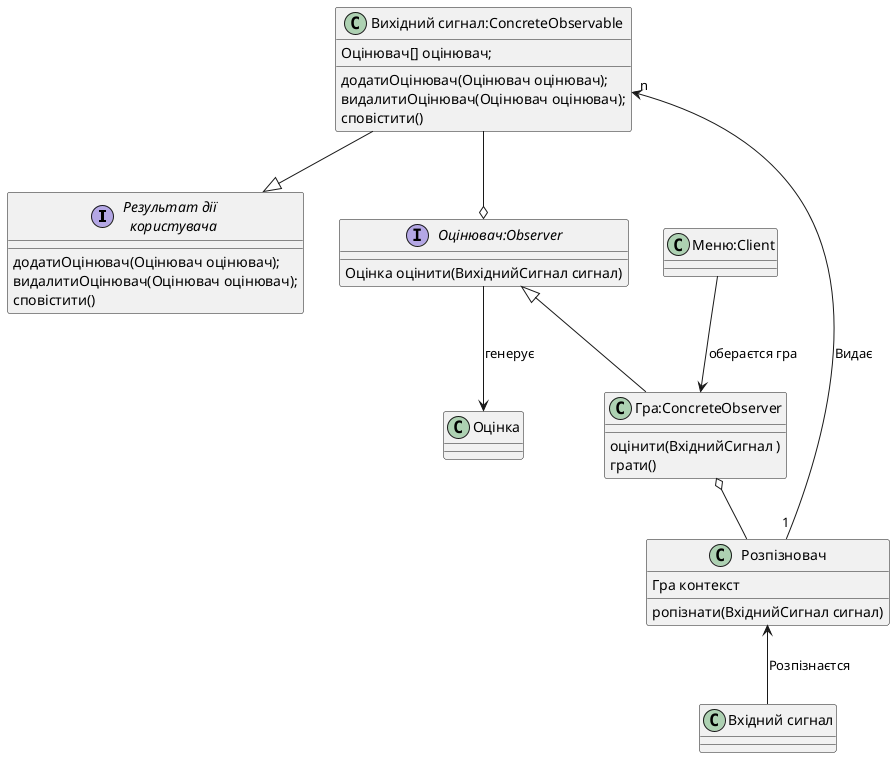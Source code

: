 @startuml



interface  "Результат дії \n користувача" as result{
    додатиОцінювач(Оцінювач оцінювач);
    видалитиОцінювач(Оцінювач оцінювач);
    сповістити()
}

interface  Оцінювач:Observer {
    Оцінка оцінити(ВихіднийСигнал сигнал)
}
class Гра:ConcreteObserver {
    оцінити(ВхіднийСигнал )
    грати()
}
class "Вихідний сигнал:ConcreteObservable"{
        Оцінювач[] оцінювач;
        додатиОцінювач(Оцінювач оцінювач);
        видалитиОцінювач(Оцінювач оцінювач);
        сповістити()
}
class "Розпізновач" {
    Гра контекст
    ропізнати(ВхіднийСигнал сигнал)
}
"Розпізновач" <-- "Вхідний сигнал":Розпізнаєтся
"Розпізновач" "1" --> "n"  "Вихідний сигнал:ConcreteObservable":Видає


"Вихідний сигнал:ConcreteObservable" --|> result
"Оцінювач:Observer" --> Оцінка: генерує
"Оцінювач:Observer" <|-- "Гра:ConcreteObserver"
"Гра:ConcreteObserver" o-- Розпізновач
"Вихідний сигнал:ConcreteObservable" --o "Оцінювач:Observer"
"Меню:Client" --> "Гра:ConcreteObserver": обераєтся гра

@enduml